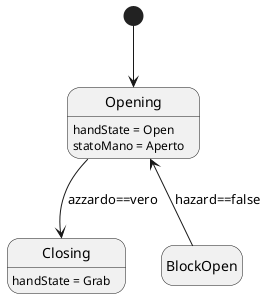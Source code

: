 @startuml
hide empty description

state Opening : handState = Open
state Opening : statoMano = Aperto
state Closing : handState = Grab

[*] -down-> Opening

Opening -down-> Closing : azzardo==vero

BlockOpen -up-> Opening : hazard==false

@enduml
